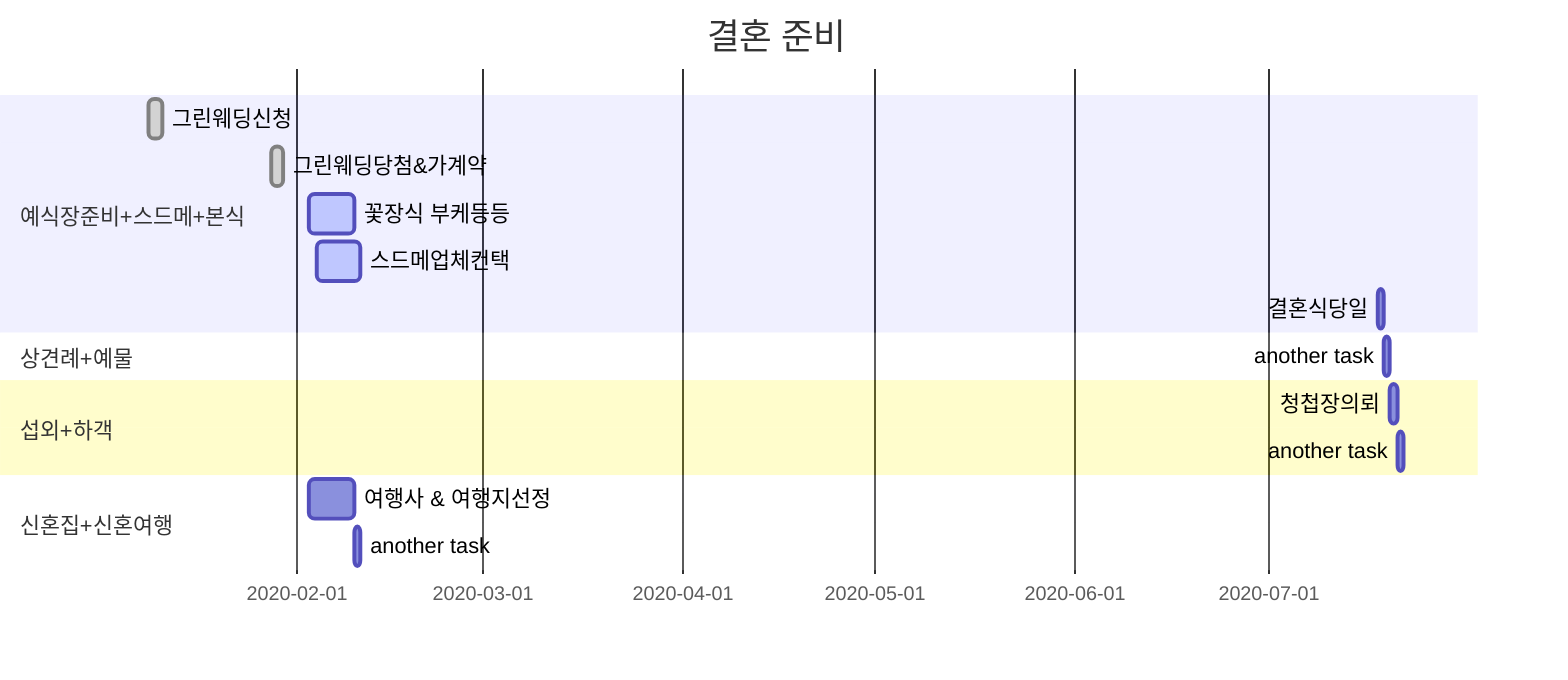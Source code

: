 gantt
	title 결혼 준비
	dateFormat  YYYY-MM-DD

	section 예식장준비+스드메+본식
    그린웨딩신청: done, 2020-01-09, 2d
    그린웨딩당첨&가계약: done, 2020-01-28, 2d
    꽃장식 부케등등: active, 2020-02-03, 7d
    스드메업체컨택: active, 2020-02-04, 7d
    결혼식당일: dday, 2020-07-18  , 1d

  section 상견례+예물
    another task             :1d

  section 섭외+하객
    청첩장의뢰                :1d
    another task             :1d

  section 신혼집+신혼여행
    여행사 & 여행지선정: 2020-02-03, 7d
    another task             :1d